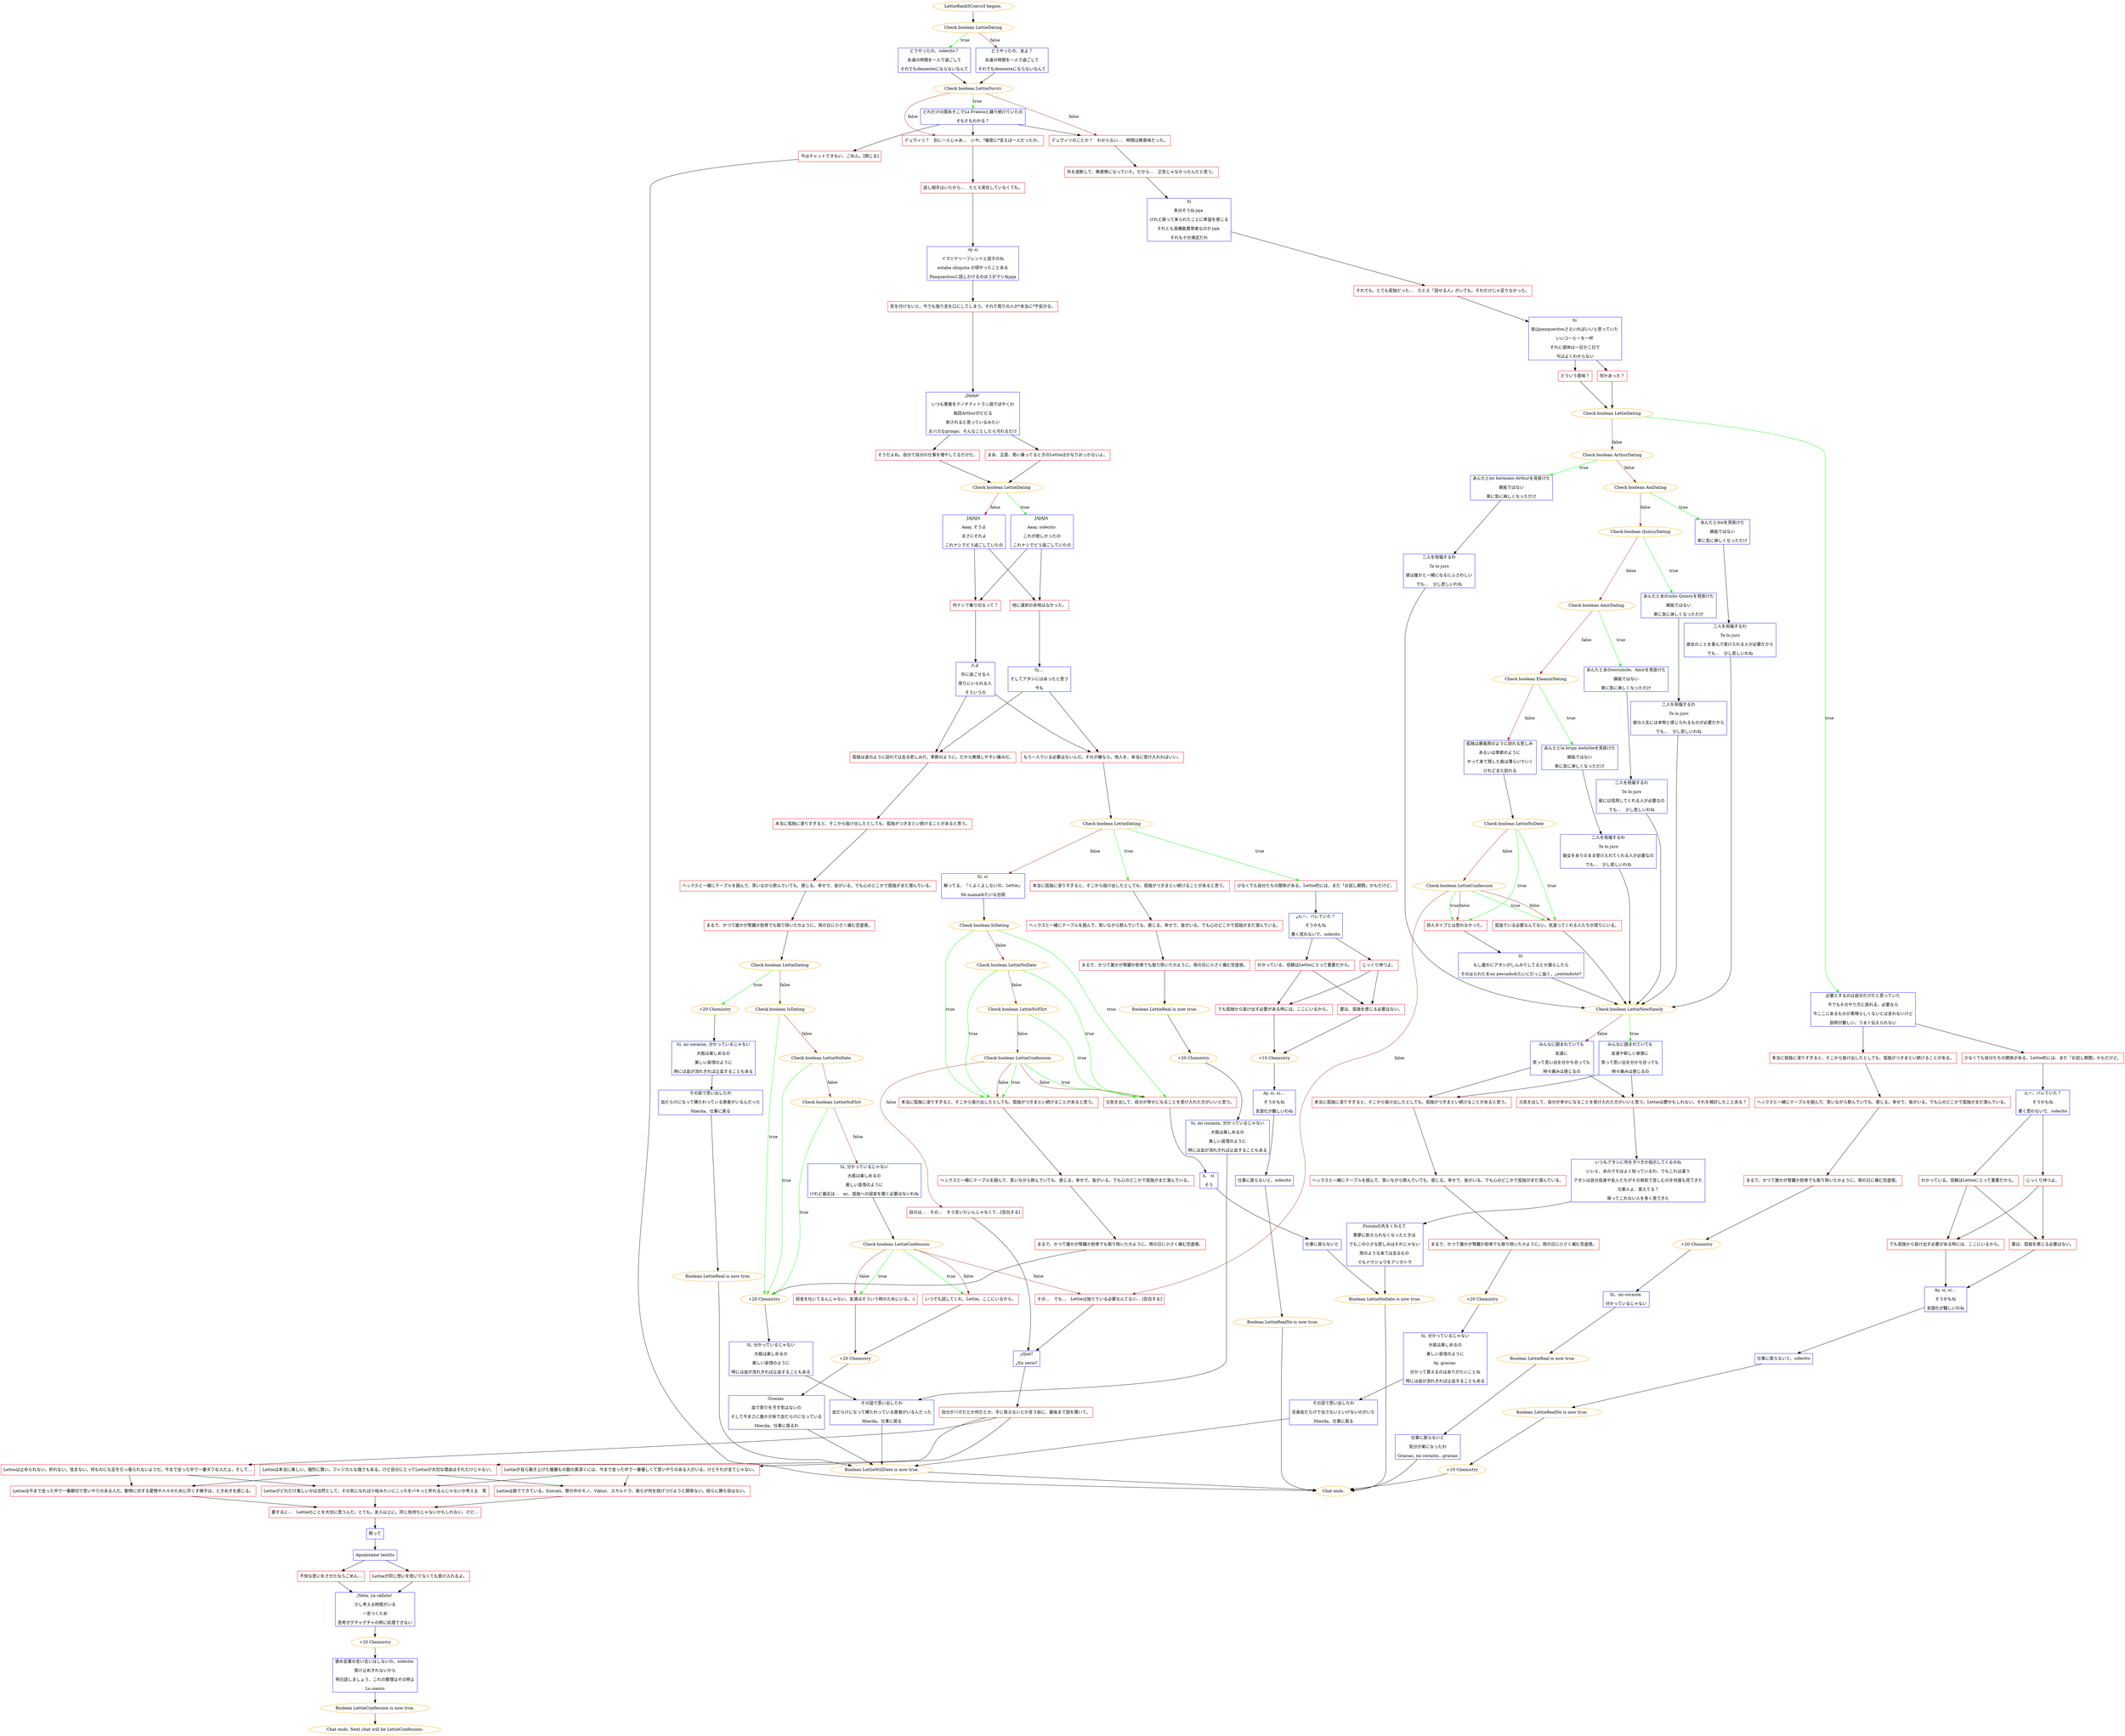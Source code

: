 digraph {
	"LettieRank5Convo3 begins." [color=orange];
		"LettieRank5Convo3 begins." -> j3431786115;
	j3431786115 [label="Check boolean LettieDating",color=orange];
		j3431786115 -> j415001452 [label=true,color=green];
		j3431786115 -> j1932927737 [label=false,color=brown];
	j415001452 [label="どうやったの、solecito？
永遠の時間を一人で過ごして
それでもdementeにならないなんて",shape=box,color=blue];
		j415001452 -> j1513894469;
	j1932927737 [label="どうやったの、友よ？
永遠の時間を一人で過ごして
それでもdementeにならないなんて",shape=box,color=blue];
		j1932927737 -> j1513894469;
	j1513894469 [label="Check boolean LettieDuviri",color=orange];
		j1513894469 -> j1724939754 [label=true,color=green];
		j1513894469 -> j498345838 [label=false,color=brown];
		j1513894469 -> j818175753 [label=false,color=brown];
	j1724939754 [label="どれだけの間あそこでLa Francaと踊り続けていたの
そもそもわかる？",shape=box,color=blue];
		j1724939754 -> j498345838;
		j1724939754 -> j818175753;
		j1724939754 -> j1721265965;
	j498345838 [label="デュヴィリのことか？　わからない…　時間は無意味だった。",shape=box,color=red];
		j498345838 -> j2362143112;
	j818175753 [label="デュヴィリ？　別に一人じゃあ…　いや、*厳密に*言えば一人だったか。",shape=box,color=red];
		j818175753 -> j3550146247;
	j1721265965 [label="今はチャットできない、ごめん。[閉じる]",shape=box,color=red];
		j1721265965 -> "Chat ends.";
	j2362143112 [label="外を遮断して、無感情になっていた。だから…　正気じゃなかったんだと思う。",shape=box,color=red];
		j2362143112 -> j2617618775;
	j3550146247 [label="話し相手はいたから…　たとえ実在していなくても。",shape=box,color=red];
		j3550146247 -> j3222455432;
	"Chat ends." [color=orange];
	j2617618775 [label="Sí
多分そうね jaja 
けれど戻って来られたことに希望を感じる
それとも高機能異常者なのか jaja 
それも十分満足だわ",shape=box,color=blue];
		j2617618775 -> j1243996199;
	j3222455432 [label="Ay sí
イマジナリーフレンドと話すのね
estaba chiquita の頃やったことある
Panquecitosに話しかけるのほうがマシねjaja",shape=box,color=blue];
		j3222455432 -> j1402879868;
	j1243996199 [label="それでも、とても孤独だった…　たとえ「話せる人」がいても。それだけじゃ足りなかった。",shape=box,color=red];
		j1243996199 -> j3592654710;
	j1402879868 [label="気を付けないと、今でも独り言を口にしてしまう。それで周りの人が*本当に*不安がる。",shape=box,color=red];
		j1402879868 -> j2896589549;
	j3592654710 [label="Sí 
昔はpanquecitosさえいればいいと思っていた 
いいコーヒーを一杯 
それに週休は一日か二日で
今はよくわからない",shape=box,color=blue];
		j3592654710 -> j1725968438;
		j3592654710 -> j2900330121;
	j2896589549 [label="¡Jajaja! 
いつも悪態をテノチティトラン語でぼやくわ
毎回Arthurがビビる
刺されると思っているみたい
おバカなgringo、そんなことしたら汚れるだけ",shape=box,color=blue];
		j2896589549 -> j658489679;
		j2896589549 -> j4291169012;
	j1725968438 [label="どういう意味？",shape=box,color=red];
		j1725968438 -> j3706178351;
	j2900330121 [label="何かあった？",shape=box,color=red];
		j2900330121 -> j3706178351;
	j658489679 [label="まあ、正直、勢い乗ってるときのLettieはかなりおっかないよ。",shape=box,color=red];
		j658489679 -> j2781908573;
	j4291169012 [label="そうだよね。自分で自分の仕事を増やしてるだけだ。",shape=box,color=red];
		j4291169012 -> j2781908573;
	j3706178351 [label="Check boolean LettieDating",color=orange];
		j3706178351 -> j2921261283 [label=true,color=green];
		j3706178351 -> j2058576540 [label=false,color=brown];
	j2781908573 [label="Check boolean LettieDating",color=orange];
		j2781908573 -> j234458222 [label=true,color=green];
		j2781908573 -> j1635184130 [label=false,color=brown];
	j2921261283 [label="必要とするのは自分だけだと思っていた
今でもそのやり方に戻れる、必要なら
今ここにあるものが素晴らしくないとは言わないけど
説明が難しい、うまく伝えられない",shape=box,color=blue];
		j2921261283 -> j3847898785;
		j2921261283 -> j1484496640;
	j2058576540 [label="Check boolean ArthurDating",color=orange];
		j2058576540 -> j2769083206 [label=true,color=green];
		j2058576540 -> j737259859 [label=false,color=brown];
	j234458222 [label="JAJAJA 
Aaay, solecito 
これが欲しかったの
これナシでどう過ごしていたの",shape=box,color=blue];
		j234458222 -> j2965341547;
		j234458222 -> j1877633092;
	j1635184130 [label="JAJAJA 
Aaay, そうよ
まさにそれよ
これナシでどう過ごしていたの",shape=box,color=blue];
		j1635184130 -> j2965341547;
		j1635184130 -> j1877633092;
	j3847898785 [label="少なくても自分たちの関係がある。Lettie的には、まだ「お試し期間」かもだけど。",shape=box,color=red];
		j3847898785 -> j1728832338;
	j1484496640 [label="本当に孤独に浸りすぎると、そこから抜け出したとしても、孤独がつきまとい続けることがある。",shape=box,color=red];
		j1484496640 -> j3457901195;
	j2769083206 [label="あんたとmi hermano Arthurを見掛けた
嫉妬ではない
単に急に淋しくなっただけ",shape=box,color=blue];
		j2769083206 -> j1975348705;
	j737259859 [label="Check boolean AoiDating",color=orange];
		j737259859 -> j1833221597 [label=true,color=green];
		j737259859 -> j3783233695 [label=false,color=brown];
	j2965341547 [label="何ナシで乗り切るって？",shape=box,color=red];
		j2965341547 -> j3224664163;
	j1877633092 [label="他に選択の余地はなかった。",shape=box,color=red];
		j1877633092 -> j3175834756;
	j1728832338 [label="んー、バレていた？
そうかもね
悪く思わないで、solecito",shape=box,color=blue];
		j1728832338 -> j734853826;
		j1728832338 -> j1600593850;
	j3457901195 [label="ヘックスと一緒にテーブルを囲んで、笑いながら飲んでいても、感じる。幸せで、皆がいる。でも心のどこかで孤独がまだ潜んでいる。",shape=box,color=red];
		j3457901195 -> j1501918009;
	j1975348705 [label="二人を祝福するわ
Te lo juro
彼は誰かと一緒になるにふさわしい
でも…　少し悲しいわね",shape=box,color=blue];
		j1975348705 -> j3973502553;
	j1833221597 [label="あんたとAoiを見掛けた
嫉妬ではない
単に急に淋しくなっただけ",shape=box,color=blue];
		j1833221597 -> j681783259;
	j3783233695 [label="Check boolean QuincyDating",color=orange];
		j3783233695 -> j1779783700 [label=true,color=green];
		j3783233695 -> j4017564867 [label=false,color=brown];
	j3224664163 [label="人よ 
共に過ごせる人
周りにいられる人 
そういうの",shape=box,color=blue];
		j3224664163 -> j2225872279;
		j3224664163 -> j62317061;
	j3175834756 [label="Sí... 
そしてアタシにはあったと思う
今も",shape=box,color=blue];
		j3175834756 -> j2225872279;
		j3175834756 -> j62317061;
	j734853826 [label="わかっている。信頼はLettieにとって重要だから。",shape=box,color=red];
		j734853826 -> j857584126;
		j734853826 -> j3916249619;
	j1600593850 [label="じっくり待つよ。",shape=box,color=red];
		j1600593850 -> j857584126;
		j1600593850 -> j3916249619;
	j1501918009 [label="まるで、かつて誰かが腎臓か肋骨でも取り除いたかように。雨の日に痛む空虚感。",shape=box,color=red];
		j1501918009 -> j2802199026;
	j3973502553 [label="Check boolean LettieNewFamily",color=orange];
		j3973502553 -> j165791358 [label=true,color=green];
		j3973502553 -> j2978856590 [label=false,color=brown];
	j681783259 [label="二人を祝福するわ
Te lo juro
彼女のことを喜んで受け入れる人が必要だから
でも…　少し悲しいわね",shape=box,color=blue];
		j681783259 -> j3973502553;
	j1779783700 [label="あんたとあのniño Quincyを見掛けた
嫉妬ではない
単に急に淋しくなっただけ",shape=box,color=blue];
		j1779783700 -> j1691442681;
	j4017564867 [label="Check boolean AmirDating",color=orange];
		j4017564867 -> j1071868579 [label=true,color=green];
		j4017564867 -> j3605870994 [label=false,color=brown];
	j2225872279 [label="孤独は波のように訪れては去る悲しみだ。季節のように。だから無視しやすい痛みだ。",shape=box,color=red];
		j2225872279 -> j83139358;
	j62317061 [label="もう一人でいる必要はないんだ。それが嫌なら。他人を、本当に受け入れればいい。",shape=box,color=red];
		j62317061 -> j2887806631;
	j857584126 [label="でも孤独から抜け出す必要がある時には、ここにいるから。",shape=box,color=red];
		j857584126 -> j954754207;
	j3916249619 [label="要は、孤独を感じる必要はない。",shape=box,color=red];
		j3916249619 -> j954754207;
	j2802199026 [label="+20 Chemistry",color=orange];
		j2802199026 -> j2604380717;
	j165791358 [label="みんなに囲まれていても 
友達や新しい家族に 
笑って思い出を分かち合っても 
時々痛みは感じるの",shape=box,color=blue];
		j165791358 -> j3695292706;
		j165791358 -> j991666044;
	j2978856590 [label="みんなに囲まれていても 
友達に 
笑って思い出を分かち合っても 
時々痛みは感じるの",shape=box,color=blue];
		j2978856590 -> j3695292706;
		j2978856590 -> j991666044;
	j1691442681 [label="二人を祝福するわ
Te lo juro
彼の人生には本物と感じられるものが必要だから
でも…　少し悲しいわね",shape=box,color=blue];
		j1691442681 -> j3973502553;
	j1071868579 [label="あんたとあのescuincle、Amirを見掛けた
嫉妬ではない
単に急に淋しくなっただけ",shape=box,color=blue];
		j1071868579 -> j66811925;
	j3605870994 [label="Check boolean EleanorDating",color=orange];
		j3605870994 -> j653152630 [label=true,color=green];
		j3605870994 -> j1859081882 [label=false,color=brown];
	j83139358 [label="本当に孤独に浸りすぎると、そこから抜け出したとしても、孤独がつきまとい続けることがあると思う。",shape=box,color=red];
		j83139358 -> j117780234;
	j2887806631 [label="Check boolean LettieDating",color=orange];
		j2887806631 -> j1656380430 [label=true,color=green];
		j2887806631 -> j3315028407 [label=true,color=green];
		j2887806631 -> j1377772620 [label=false,color=brown];
	j954754207 [label="Ay, sí, sí... 
そうかもね
言語化が難しいわね",shape=box,color=blue];
		j954754207 -> j3551743236;
	j2604380717 [label="Sí、mi corazón 
分かっているじゃない",shape=box,color=blue];
		j2604380717 -> j3843622670;
	j3695292706 [label="本当に孤独に浸りすぎると、そこから抜け出したとしても、孤独がつきまとい続けることがあると思う。",shape=box,color=red];
		j3695292706 -> j3627156918;
	j991666044 [label="元気を出して、自分が幸せになることを受け入れた方がいいと思う。Lettieは鬱かもしれない。それを検討したことある？",shape=box,color=red];
		j991666044 -> j3331305414;
	j66811925 [label="二人を祝福するわ
Te lo juro
彼には信用してくれる人が必要なの
でも…　少し悲しいわね",shape=box,color=blue];
		j66811925 -> j3973502553;
	j653152630 [label="あんたとla bruja meticheを見掛けた
嫉妬ではない
単に急に淋しくなっただけ",shape=box,color=blue];
		j653152630 -> j2731740068;
	j1859081882 [label="孤独は暴風雨のように訪れる悲しみ 
あるいは季節のように 
やって来て残した痕は薄らいでいく
けれどまた訪れる",shape=box,color=blue];
		j1859081882 -> j2778667326;
	j117780234 [label="ヘックスと一緒にテーブルを囲んで、笑いながら飲んでいても、感じる。幸せで、皆がいる。でも心のどこかで孤独がまだ潜んでいる。",shape=box,color=red];
		j117780234 -> j453898710;
	j1656380430 [label="少なくても自分たちの関係がある。Lettie的には、まだ「お試し期間」かもだけど。",shape=box,color=red];
		j1656380430 -> j1622939462;
	j3315028407 [label="本当に孤独に浸りすぎると、そこから抜け出したとしても、孤独がつきまとい続けることがあると思う。",shape=box,color=red];
		j3315028407 -> j2348438825;
	j1377772620 [label="Sí, sí 
解ってる、「くよくよしないの、Lettie」
Mi mamáみたいな台詞",shape=box,color=blue];
		j1377772620 -> j2867204249;
	j3551743236 [label="仕事に戻らないと、solecito",shape=box,color=blue];
		j3551743236 -> j1620244087;
	j3843622670 [label="Boolean LettieReal is now true.",color=orange];
		j3843622670 -> j2344355790;
	j3627156918 [label="ヘックスと一緒にテーブルを囲んで、笑いながら飲んでいても、感じる。幸せで、皆がいる。でも心のどこかで孤独がまだ潜んでいる。",shape=box,color=red];
		j3627156918 -> j2460602830;
	j3331305414 [label="いつもアタシに何をすべきか指示してくるのね
いいえ、あのクモはよく知っているわ、でもこれは違う
アタシは自分自身や友人たちがその病気で苦しむのを何度も見てきた
元軍人よ、覚えてる？
帰ってこれない人を多く見てきた",shape=box,color=blue];
		j3331305414 -> j1359855674;
	j2731740068 [label="二人を祝福するわ
Te lo juro
彼女をありのまま受け入れてくれる人が必要なの
でも…　少し悲しいわね",shape=box,color=blue];
		j2731740068 -> j3973502553;
	j2778667326 [label="Check boolean LettieNoDate",color=orange];
		j2778667326 -> j2060213253 [label=true,color=green];
		j2778667326 -> j1209071284 [label=true,color=green];
		j2778667326 -> j2278430672 [label=false,color=brown];
	j453898710 [label="まるで、かつて誰かが腎臓か肋骨でも取り除いたかように。雨の日に小さく痛む空虚感。",shape=box,color=red];
		j453898710 -> j3752408098;
	j1622939462 [label="¿んー、バレていた？
そうかもね
悪く思わないで、solecito",shape=box,color=blue];
		j1622939462 -> j3233541780;
		j1622939462 -> j94511896;
	j2348438825 [label="ヘックスと一緒にテーブルを囲んで、笑いながら飲んでいても、感じる。幸せで、皆がいる。でも心のどこかで孤独がまだ潜んでいる。",shape=box,color=red];
		j2348438825 -> j2706235707;
	j2867204249 [label="Check boolean IsDating",color=orange];
		j2867204249 -> j2458619409 [label=true,color=green];
		j2867204249 -> j2630020706 [label=true,color=green];
		j2867204249 -> j2718353565 [label=false,color=brown];
	j1620244087 [label="Boolean LettieRealNo is now true.",color=orange];
		j1620244087 -> j1933300832;
	j2344355790 [label="仕事に戻らないと
気分が楽になったわ
Gracias, mi corazón...gracias",shape=box,color=blue];
		j2344355790 -> "Chat ends.";
	j2460602830 [label="まるで、かつて誰かが腎臓か肋骨でも取り除いたかように。雨の日に小さく痛む空虚感。",shape=box,color=red];
		j2460602830 -> j972346134;
	j1359855674 [label="Pistolaの先をくわえて 
悪夢に耐えられなくなったときは 
でもこの小さな悲しみはそれじゃない 
雨のような来ては去るもの 
でもドウジョウをアリガトウ",shape=box,color=blue];
		j1359855674 -> j2703113057;
	j2060213253 [label="孤独でいる必要なんてない。気遣ってくれる人たちが周りにいる。",shape=box,color=red];
		j2060213253 -> j3973502553;
	j1209071284 [label="詩人タイプとは思わなかった。",shape=box,color=red];
		j1209071284 -> j1793272308;
	j2278430672 [label="Check boolean LettieConfession",color=orange];
		j2278430672 -> j2060213253 [label=true,color=green];
		j2278430672 -> j1209071284 [label=true,color=green];
		j2278430672 -> j2060213253 [label=false,color=brown];
		j2278430672 -> j1209071284 [label=false,color=brown];
		j2278430672 -> j707978852 [label=false,color=brown];
	j3752408098 [label="Check boolean LettieDating",color=orange];
		j3752408098 -> j803998670 [label=true,color=green];
		j3752408098 -> j2246228205 [label=false,color=brown];
	j3233541780 [label="わかっている。信頼はLettieにとって重要だから。",shape=box,color=red];
		j3233541780 -> j2618025976;
		j3233541780 -> j2069430626;
	j94511896 [label="じっくり待つよ。",shape=box,color=red];
		j94511896 -> j2618025976;
		j94511896 -> j2069430626;
	j2706235707 [label="まるで、かつて誰かが腎臓か肋骨でも取り除いたかように。雨の日に小さく痛む空虚感。",shape=box,color=red];
		j2706235707 -> j3668366378;
	j2458619409 [label="元気を出して、自分が幸せになることを受け入れた方がいいと思う。",shape=box,color=red];
		j2458619409 -> j1540873549;
	j2630020706 [label="本当に孤独に浸りすぎると、そこから抜け出したとしても、孤独がつきまとい続けることがあると思う。",shape=box,color=red];
		j2630020706 -> j181234628;
	j2718353565 [label="Check boolean LettieNoDate",color=orange];
		j2718353565 -> j2458619409 [label=true,color=green];
		j2718353565 -> j2630020706 [label=true,color=green];
		j2718353565 -> j3116160337 [label=false,color=brown];
	j1933300832 [label="+10 Chemistry",color=orange];
		j1933300832 -> "Chat ends.";
	j972346134 [label="+20 Chemistry",color=orange];
		j972346134 -> j2217405932;
	j2703113057 [label="Boolean LettieNoDate is now true.",color=orange];
		j2703113057 -> "Chat ends.";
	j1793272308 [label="Sí 
もし誰かにアタシがしんみりしてるとか漏らしたら
そのはらわたをun pescadoみたいに引っこ抜く、¿entendiste?",shape=box,color=blue];
		j1793272308 -> j3973502553;
	j707978852 [label="その…　でも…　Lettieは独りでいる必要なんてない… [告白する]",shape=box,color=red];
		j707978852 -> j2998367152;
	j803998670 [label="+20 Chemistry",color=orange];
		j803998670 -> j3439500173;
	j2246228205 [label="Check boolean IsDating",color=orange];
		j2246228205 -> j2221374024 [label=true,color=green];
		j2246228205 -> j2281631822 [label=false,color=brown];
	j2618025976 [label="でも孤独から抜け出す必要がある時には、ここにいるから。",shape=box,color=red];
		j2618025976 -> j3522372166;
	j2069430626 [label="要は、孤独を感じる必要はない。",shape=box,color=red];
		j2069430626 -> j3522372166;
	j3668366378 [label="Boolean LettieReal is now true.",color=orange];
		j3668366378 -> j2184151515;
	j1540873549 [label="ん　sí 
そう",shape=box,color=blue];
		j1540873549 -> j2209050352;
	j181234628 [label="ヘックスと一緒にテーブルを囲んで、笑いながら飲んでいても、感じる。幸せで、皆がいる。でも心のどこかで孤独がまだ潜んでいる。",shape=box,color=red];
		j181234628 -> j1851140530;
	j3116160337 [label="Check boolean LettieNoFlirt",color=orange];
		j3116160337 -> j2458619409 [label=true,color=green];
		j3116160337 -> j129282513 [label=false,color=brown];
	j2217405932 [label="Sí, 分かっているじゃない
大抵は楽しめるの
美しい哀惜のように
Ay, gracias 
分かって貰えるのはありがたいことね
時には血が流れきれば止血することもある",shape=box,color=blue];
		j2217405932 -> j299602421;
	j2998367152 [label="¿Qué?
¿En serio?",shape=box,color=blue];
		j2998367152 -> j4271672240;
	j3439500173 [label="Sí, mi corazón, 分かっているじゃない
大抵は楽しめるの
美しい哀惜のように
時には血が流れきれば止血することもある",shape=box,color=blue];
		j3439500173 -> j2903738150;
	j2221374024 [label="+20 Chemistry",color=orange];
		j2221374024 -> j3953752636;
	j2281631822 [label="Check boolean LettieNoDate",color=orange];
		j2281631822 -> j2221374024 [label=true,color=green];
		j2281631822 -> j3390040892 [label=false,color=brown];
	j3522372166 [label="+10 Chemistry",color=orange];
		j3522372166 -> j1990276812;
	j2184151515 [label="+20 Chemistry",color=orange];
		j2184151515 -> j4081874773;
	j2209050352 [label="仕事に戻らないと",shape=box,color=blue];
		j2209050352 -> j2703113057;
	j1851140530 [label="まるで、かつて誰かが腎臓か肋骨でも取り除いたかように。雨の日に小さく痛む空虚感。",shape=box,color=red];
		j1851140530 -> j2221374024;
	j129282513 [label="Check boolean LettieConfession",color=orange];
		j129282513 -> j2458619409 [label=true,color=green];
		j129282513 -> j2630020706 [label=true,color=green];
		j129282513 -> j2458619409 [label=false,color=brown];
		j129282513 -> j2630020706 [label=false,color=brown];
		j129282513 -> j1869246832 [label=false,color=brown];
	j299602421 [label="その話で思い出したわ
全身血だらけで治さないといけないのがいた
Mierda、仕事に戻る",shape=box,color=blue];
		j299602421 -> j2129367046;
	j4271672240 [label="自分がバカだとか何だとか、手に負えないとか言う前に、最後まで話を聞いて。",shape=box,color=red];
		j4271672240 -> j4127931988;
		j4271672240 -> j2471539913;
		j4271672240 -> j1697345276;
	j2903738150 [label="その話で思い出したわ
血だらけになって横たわっている患者がいるんだった
Mierda、仕事に戻る",shape=box,color=blue];
		j2903738150 -> j2414187082;
	j3953752636 [label="Sí, 分かっているじゃない
大抵は楽しめるの
美しい哀惜のように
時には血が流れきれば止血することもある",shape=box,color=blue];
		j3953752636 -> j3249499746;
	j3390040892 [label="Check boolean LettieNoFlirt",color=orange];
		j3390040892 -> j2221374024 [label=true,color=green];
		j3390040892 -> j3387428617 [label=false,color=brown];
	j1990276812 [label="Ay, sí, sí... 
そうかもね
言語化が難しいわね",shape=box,color=blue];
		j1990276812 -> j3938166224;
	j4081874773 [label="Sí, mi corazón, 分かっているじゃない
大抵は楽しめるの
美しい哀惜のように
時には血が流れきれば止血することもある",shape=box,color=blue];
		j4081874773 -> j3249499746;
	j1869246832 [label="自分は…　その…　そう言いたいんじゃなくて…[告白する]",shape=box,color=red];
		j1869246832 -> j2998367152;
	j2129367046 [label="Boolean LettieWillDate is now true.",color=orange];
		j2129367046 -> "Chat ends.";
	j4127931988 [label="Lettieは本当に美しい。強烈に賢い。フィジカルな強さもある。けど自分にとってLettieが大切な理由はそれだけじゃない。",shape=box,color=red];
		j4127931988 -> j400685877;
		j4127931988 -> j2126876530;
	j2471539913 [label="Lettieが自ら築き上げた幾層もの鎧の奥深くには、今まで会った中で一番優しくて思いやりのある人がいる。けどそれが全てじゃない。",shape=box,color=red];
		j2471539913 -> j2142569007;
		j2471539913 -> j2126876530;
	j1697345276 [label="Lettieは止められない。折れない。怯まない。何ものにも足を引っ張られないようだ。今まで会った中で一番タフな人だよ。そして…",shape=box,color=red];
		j1697345276 -> j2142569007;
		j1697345276 -> j400685877;
	j2414187082 [label="Boolean LettieReal is now true.",color=orange];
		j2414187082 -> j2129367046;
	j3249499746 [label="その話で思い出したわ
血だらけになって横たわっている患者がいるんだった
Mierda、仕事に戻る",shape=box,color=blue];
		j3249499746 -> j2129367046;
	j3387428617 [label="Sí, 分かっているじゃない
大抵は楽しめるの
美しい哀惜のように
けれど最近は…　ay、孤独への弱音を聞く必要はないわね",shape=box,color=blue];
		j3387428617 -> j742488399;
	j3938166224 [label="仕事に戻らないと、solecito",shape=box,color=blue];
		j3938166224 -> j1195005912;
	j400685877 [label="Lettieは今まで会った中で一番親切で思いやりのある人だ。動物に対する愛情や人々のために尽くす様子は、ときめきを感じる。",shape=box,color=red];
		j400685877 -> j269501767;
	j2126876530 [label="Lettieは鉄でできている。Entrati、壁の中のモノ、Viktor、スカルドラ、彼らが何を投げつけようと関係ない。奴らに勝ち目はない。",shape=box,color=red];
		j2126876530 -> j269501767;
	j2142569007 [label="Lettieがどれだけ美しいかは当然として、その気になれば小枝みたいにこっちをバキっと折れるんじゃないか考える　笑",shape=box,color=red];
		j2142569007 -> j269501767;
	j742488399 [label="Check boolean LettieConfession",color=orange];
		j742488399 -> j349745290 [label=true,color=green];
		j742488399 -> j2485675853 [label=true,color=green];
		j742488399 -> j349745290 [label=false,color=brown];
		j742488399 -> j2485675853 [label=false,color=brown];
		j742488399 -> j707978852 [label=false,color=brown];
	j1195005912 [label="Boolean LettieRealNo is now true.",color=orange];
		j1195005912 -> "Chat ends.";
	j269501767 [label="要するに…　Lettieのことを大切に思うんだ。とても。友人以上に。同じ気持ちじゃないかもしれない、けど…",shape=box,color=red];
		j269501767 -> j2729171905;
	j349745290 [label="いつでも話してくれ、Lettie。ここにいるから。",shape=box,color=red];
		j349745290 -> j1712502316;
	j2485675853 [label="弱音を吐いてるんじゃない。友達はそういう時のためにいる。:)",shape=box,color=red];
		j2485675853 -> j1712502316;
	j2729171905 [label="黙って",shape=box,color=blue];
		j2729171905 -> j1642855664;
	j1712502316 [label="+20 Chemistry",color=orange];
		j1712502316 -> j2544615182;
	j1642855664 [label="Aguántame tantito",shape=box,color=blue];
		j1642855664 -> j2132551151;
		j1642855664 -> j3892896019;
	j2544615182 [label="Gracias 
血で周りを汚す気はないの
そして今まさに誰かが床で血だらけになっている
Mierda、仕事に戻るわ",shape=box,color=blue];
		j2544615182 -> j2129367046;
	j2132551151 [label="不快な思いをさせたならごめん…",shape=box,color=red];
		j2132551151 -> j3815726012;
	j3892896019 [label="Lettieが同じ想いを抱いてなくても受け入れるよ。",shape=box,color=red];
		j3892896019 -> j3815726012;
	j3815726012 [label="¡Neta, ya cállate! 
少し考える時間がいる
一息つくため
思考がグチャグチャの時に処理できない",shape=box,color=blue];
		j3815726012 -> j171647169;
	j171647169 [label="+20 Chemistry",color=orange];
		j171647169 -> j4168898440;
	j4168898440 [label="褒め言葉の言い合いはしないの、solecito 
受け止めきれないから
明日話しましょう、これの整理はその時よ
Lo siento",shape=box,color=blue];
		j4168898440 -> j2564553015;
	j2564553015 [label="Boolean LettieConfession is now true.",color=orange];
		j2564553015 -> "Chat ends. Next chat will be LettieConfession.";
	"Chat ends. Next chat will be LettieConfession." [color=orange];
}